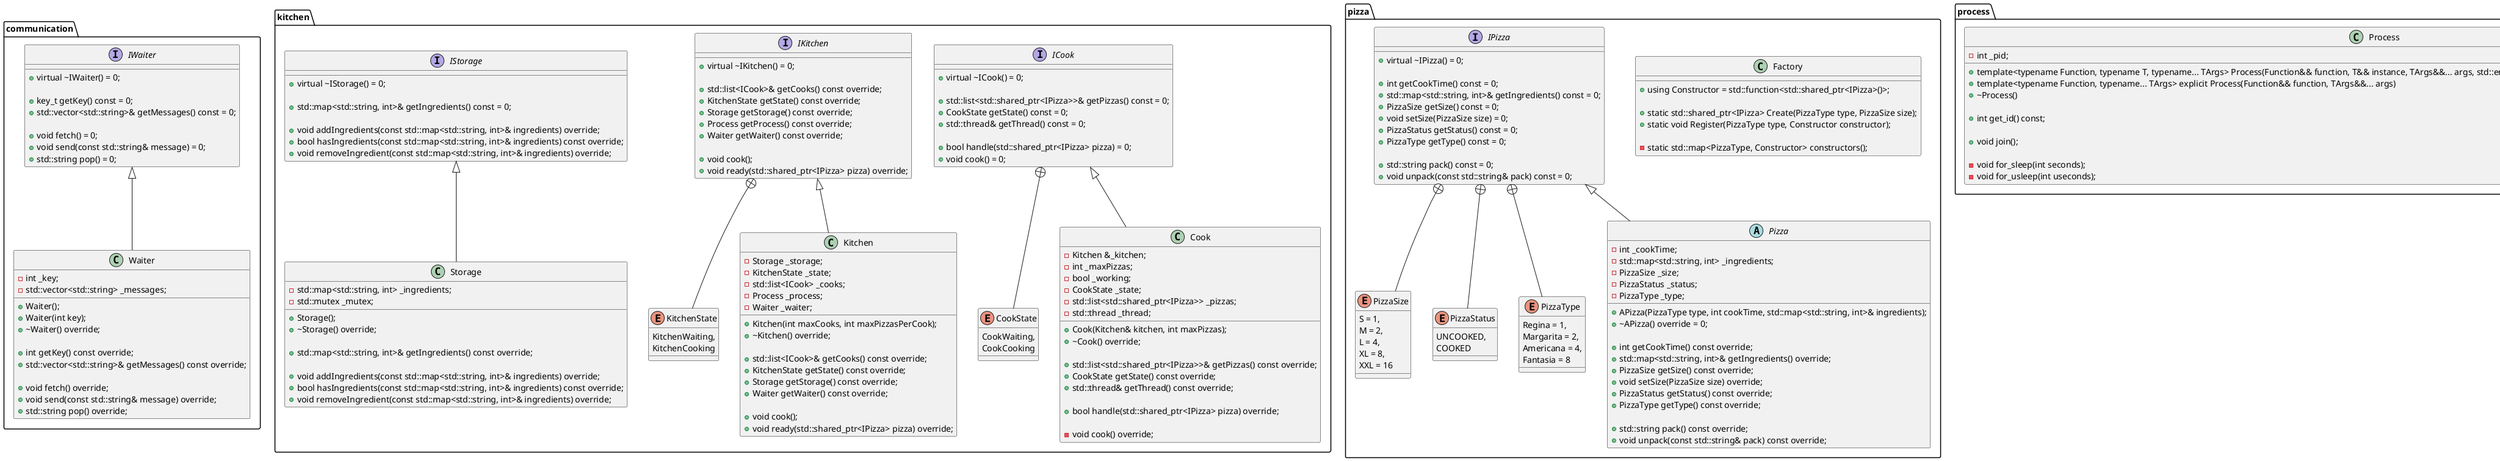 @startuml

namespace communication {

interface IWaiter {
    + virtual ~IWaiter() = 0;

    + key_t getKey() const = 0;
    + std::vector<std::string>& getMessages() const = 0;

    + void fetch() = 0;
    + void send(const std::string& message) = 0;
    + std::string pop() = 0;
}

class Waiter {
    - int _key;
    - std::vector<std::string> _messages;

    + Waiter();
    + Waiter(int key);
    + ~Waiter() override;

    + int getKey() const override;
    + std::vector<std::string>& getMessages() const override;

    + void fetch() override;
    + void send(const std::string& message) override;
    + std::string pop() override;
}
IWaiter <|-- Waiter

}

namespace kitchen {

enum CookState {
    CookWaiting,
    CookCooking
}
ICook +-- CookState

interface ICook {
    + virtual ~ICook() = 0;

    + std::list<std::shared_ptr<IPizza>>& getPizzas() const = 0;
    + CookState getState() const = 0;
    + std::thread& getThread() const = 0;

    + bool handle(std::shared_ptr<IPizza> pizza) = 0;
    + void cook() = 0;
}

enum KitchenState {
    KitchenWaiting,
    KitchenCooking
}
IKitchen +-- KitchenState

interface IKitchen {
    + virtual ~IKitchen() = 0;

    + std::list<ICook>& getCooks() const override;
    + KitchenState getState() const override;
    + Storage getStorage() const override;
    + Process getProcess() const override;
    + Waiter getWaiter() const override;

    + void cook();
    + void ready(std::shared_ptr<IPizza> pizza) override;
}

interface IStorage {
    + virtual ~IStorage() = 0;

    + std::map<std::string, int>& getIngredients() const = 0;

    + void addIngredients(const std::map<std::string, int>& ingredients) override;
    + bool hasIngredients(const std::map<std::string, int>& ingredients) const override;
    + void removeIngredient(const std::map<std::string, int>& ingredients) override;
}

class Cook {
    - Kitchen &_kitchen;
    - int _maxPizzas;
    - bool _working;
    - CookState _state;
    - std::list<std::shared_ptr<IPizza>> _pizzas;
    - std::thread _thread;

    + Cook(Kitchen& kitchen, int maxPizzas);
    + ~Cook() override;

    + std::list<std::shared_ptr<IPizza>>& getPizzas() const override;
    + CookState getState() const override;
    + std::thread& getThread() const override;

    + bool handle(std::shared_ptr<IPizza> pizza) override;

    - void cook() override;
}
ICook <|-- Cook

class Kitchen {
    - Storage _storage;
    - KitchenState _state;
    - std::list<ICook> _cooks;
    - Process _process;
    - Waiter _waiter;

    + Kitchen(int maxCooks, int maxPizzasPerCook);
    + ~Kitchen() override;

    + std::list<ICook>& getCooks() const override;
    + KitchenState getState() const override;
    + Storage getStorage() const override;
    + Waiter getWaiter() const override;

    + void cook();
    + void ready(std::shared_ptr<IPizza> pizza) override;
}
IKitchen <|-- Kitchen

class Storage {
    - std::map<std::string, int> _ingredients;
    - std::mutex _mutex;

    + Storage();
    + ~Storage() override;

    + std::map<std::string, int>& getIngredients() const override;

    + void addIngredients(const std::map<std::string, int>& ingredients) override;
    + bool hasIngredients(const std::map<std::string, int>& ingredients) const override;
    + void removeIngredient(const std::map<std::string, int>& ingredients) override;
}
IStorage <|-- Storage

}

namespace pizza {

class Factory {
    + using Constructor = std::function<std::shared_ptr<IPizza>()>;

    + static std::shared_ptr<IPizza> Create(PizzaType type, PizzaSize size);
    + static void Register(PizzaType type, Constructor constructor);

    - static std::map<PizzaType, Constructor> constructors();
}

enum PizzaSize {
    S = 1,
    M = 2,
    L = 4,
    XL = 8,
    XXL = 16
}
IPizza +-- PizzaSize

enum PizzaStatus {
    UNCOOKED,
    COOKED
}
IPizza +-- PizzaStatus

enum PizzaType {
    Regina = 1,
    Margarita = 2,
    Americana = 4,
    Fantasia = 8
}
IPizza +-- PizzaType

interface IPizza {
    + virtual ~IPizza() = 0;

    + int getCookTime() const = 0;
    + std::map<std::string, int>& getIngredients() const = 0;
    + PizzaSize getSize() const = 0;
    + void setSize(PizzaSize size) = 0;
    + PizzaStatus getStatus() const = 0;
    + PizzaType getType() const = 0;

    + std::string pack() const = 0;
    + void unpack(const std::string& pack) const = 0;
}

abstract Pizza {
    - int _cookTime;
    - std::map<std::string, int> _ingredients;
    - PizzaSize _size;
    - PizzaStatus _status;
    - PizzaType _type;

    + APizza(PizzaType type, int cookTime, std::map<std::string, int>& ingredients);
    + ~APizza() override = 0;

    + int getCookTime() const override;
    + std::map<std::string, int>& getIngredients() override;
    + PizzaSize getSize() const override;
    + void setSize(PizzaSize size) override;
    + PizzaStatus getStatus() const override;
    + PizzaType getType() const override;

    + std::string pack() const override;
    + void unpack(const std::string& pack) const override;
}
IPizza <|-- Pizza

}

namespace process {
    class Process {
        - int _pid;

        + template<typename Function, typename T, typename... TArgs> Process(Function&& function, T&& instance, TArgs&&... args, std::enable_if_t<std::is_member_function_pointer<Function>::value, int> = 0)
        + template<typename Function, typename... TArgs> explicit Process(Function&& function, TArgs&&... args)
        + ~Process()

        + int get_id() const;

        + void join();

        - void for_sleep(int seconds);
        - void for_usleep(int useconds);
    }
}

namespace reception {

interface IOrder {
    + virtual ~IOrder() = 0;

    + std::list<std::shared_ptr<IPizza>>& getPizzas() const = 0;

    + void ready(IPizza& pizza) = 0;
}

interface IReception {
    + virtual ~IReception() = 0;

    + std::string getInput() const = 0;
    + std::list<IOrder>& getOrders() const = 0;

    + void ready(IOrder& order) = 0;
}

class Order {
    - std::list<std::shared_ptr<IPizza>> _pizzas;

    + Order();
    + ~Order() override;

    + std::list<std::shared_ptr<IPizza>>& getPizzas() const override;

    + void ready(IPizza& pizza) const override;
}
IOrder <|-- Order

class Parser {
    - std::vector<std::tuple<std::string, std::string, std::string, unsigned int>> _pizzaList;
    - std::string _command;

    + Parser(const std::string& formatted);
    + ~Parser();

    + std::shared_ptr<IOrder> parse();
}

class Reception {
    - std::list<Kitchen> _kitchens;
    - std::list<IOrder> _orders;
    - Waiter _waiter;

    + Reception();
    + ~Reception() override;

    + std::string getInput() const override;
    + std::list<IOrder>& getOrders() const override;

    + void ready(IOrder& order) override;
}
IReception <|-- Reception

}

@enduml
